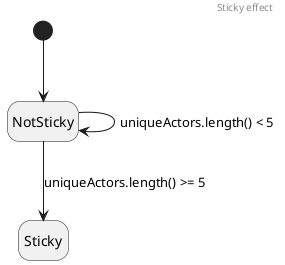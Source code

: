 @startuml stickyroom
header Sticky effect
hide empty description

[*] --> NotSticky
NotSticky --> NotSticky : uniqueActors.length() < 5
NotSticky --> Sticky : uniqueActors.length() >= 5